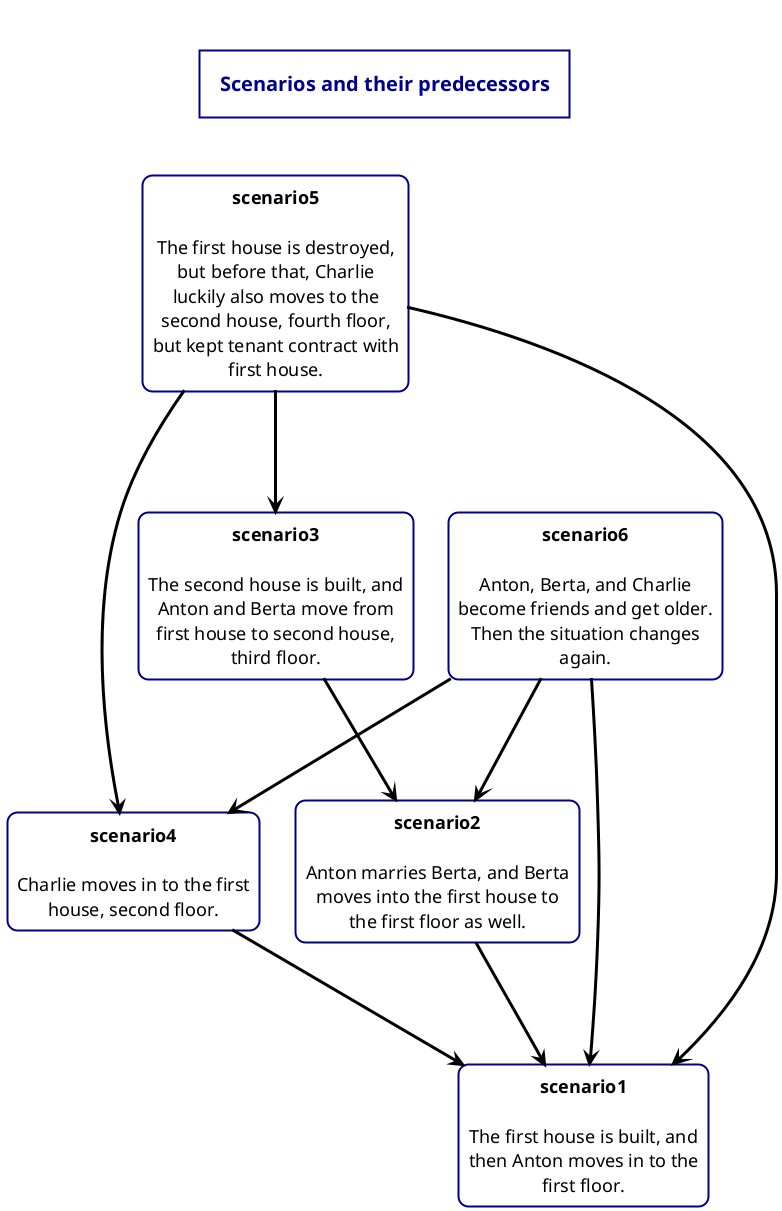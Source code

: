 @startuml scenarios

<style>
    Shadowing false
    Rectangle {
        BackgroundColor cornsilk
        FontSize 18
        FontStyle normal
        HorizontalAlignment left
        LineColor black
        LineThickness 3
        RoundCorner 20
    }
    Arrow {
        LineColor black
        LineThickness 3
    }
    Title {
        BackgroundColor white
        FontColor darkblue
        FontSize 20
        FontStyle bold
        HorizontalAlignment center
        LineColor darkblue
        LineThickness 2
        Margin 50
        Padding 20
    }
</style>


title Scenarios and their predecessors

rectangle "<b>scenario1</b>\n\nThe first house is built, and\nthen Anton moves in to the\nfirst floor." as scenario1
rectangle "<b>scenario2</b>\n\nAnton marries Berta, and Berta\nmoves into the first house to\nthe first floor as well." as scenario2
rectangle "<b>scenario3</b>\n\nThe second house is built, and\nAnton and Berta move from\nfirst house to second house,\nthird floor." as scenario3
rectangle "<b>scenario4</b>\n\nCharlie moves in to the first\nhouse, second floor." as scenario4
rectangle "<b>scenario5</b>\n\nThe first house is destroyed,\nbut before that, Charlie\nluckily also moves to the\nsecond house, fourth floor,\nbut kept tenant contract with\nfirst house." as scenario5
rectangle "<b>scenario6</b>\n\nAnton, Berta, and Charlie\nbecome friends and get older.\nThen the situation changes\nagain." as scenario6

scenario2 ---> scenario1
scenario3 ---> scenario2
scenario4 ---> scenario1
scenario5 ---> scenario1
scenario5 ---> scenario3
scenario5 ---> scenario4
scenario6 ---> scenario1
scenario6 ---> scenario2
scenario6 ---> scenario4

@enduml
